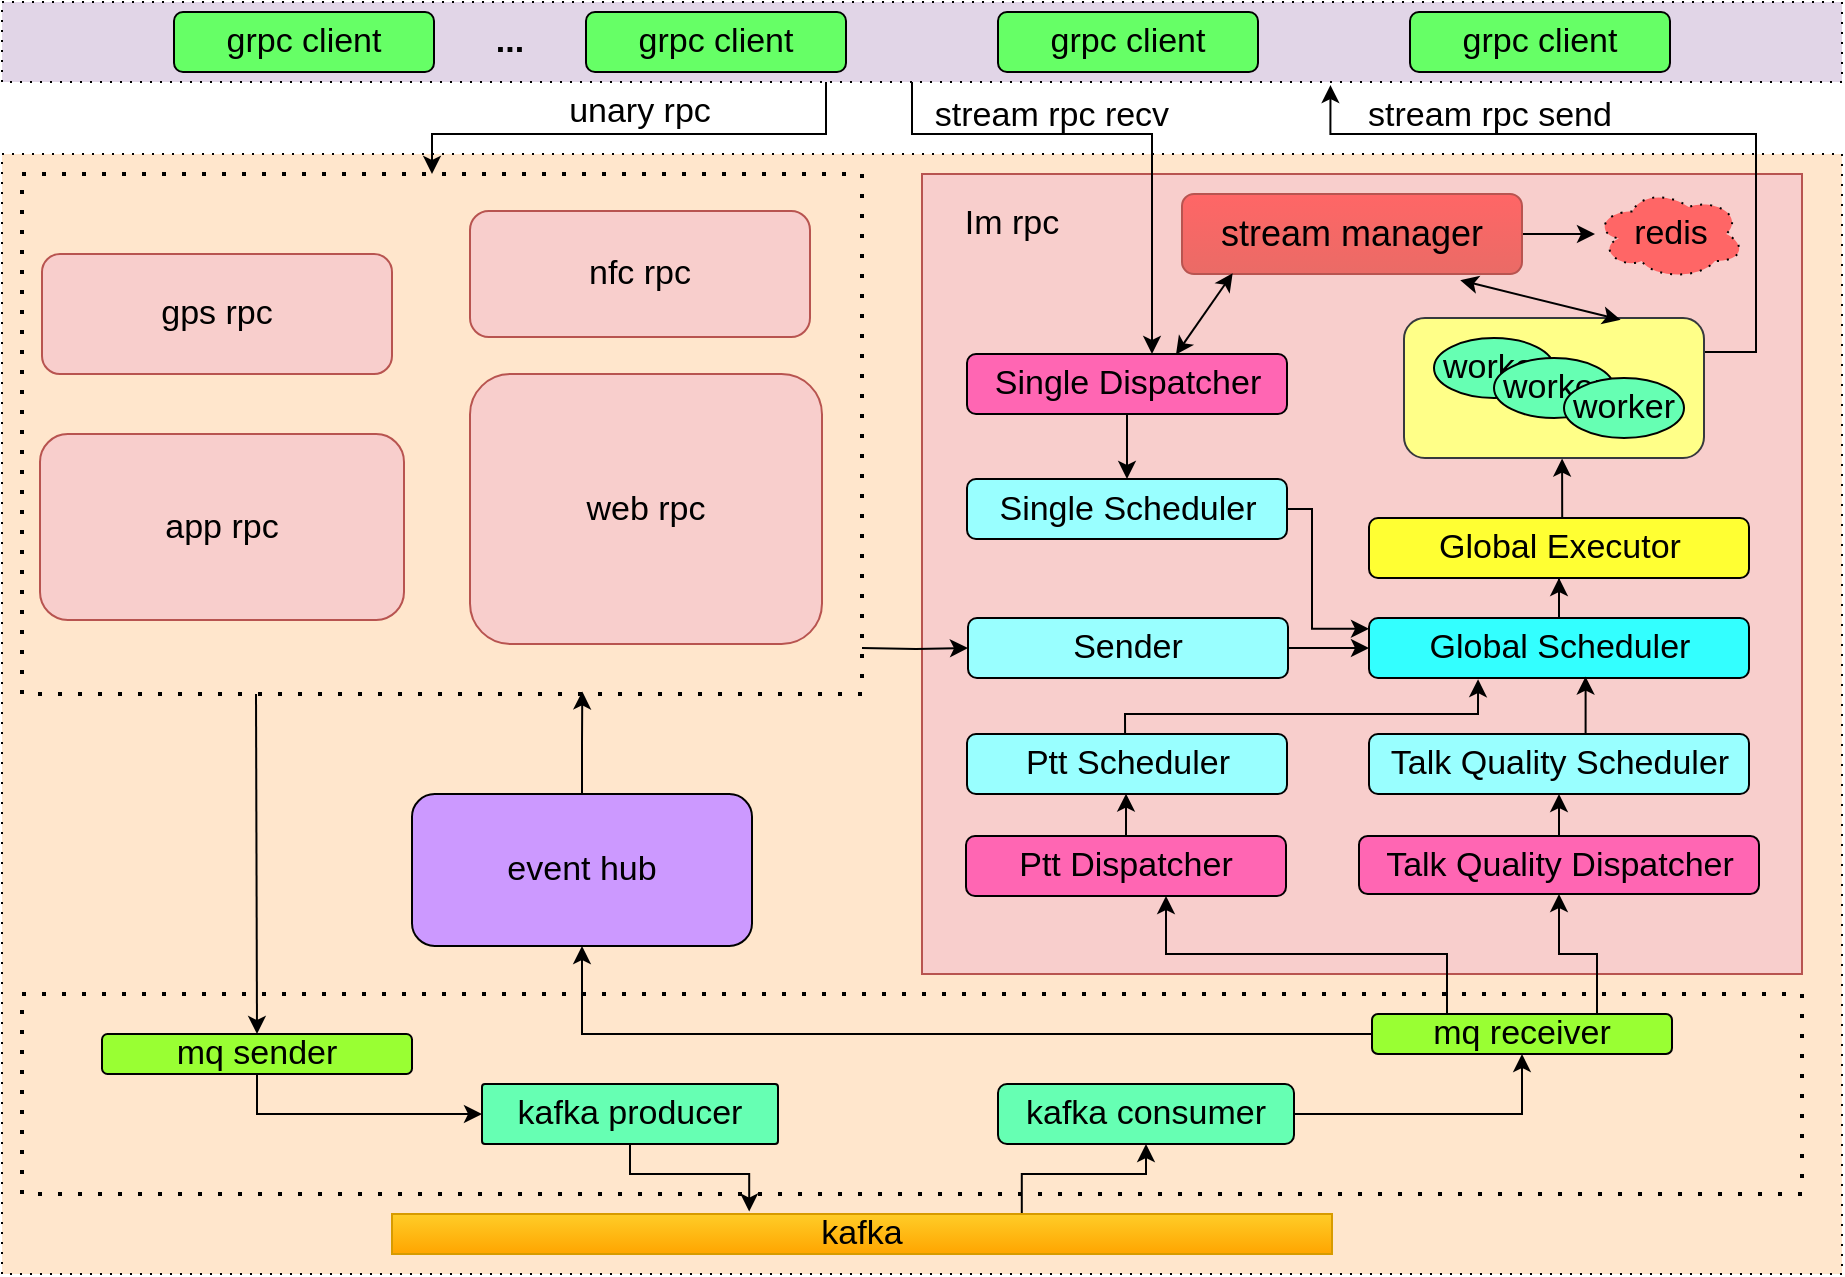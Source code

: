 <mxfile version="12.2.6" type="device" pages="1"><diagram id="rjj74uUXQs2k6wbknxOp" name="第 1 页"><mxGraphModel dx="1353" dy="673" grid="1" gridSize="10" guides="1" tooltips="1" connect="1" arrows="1" fold="1" page="1" pageScale="1" pageWidth="2000" pageHeight="2000" math="0" shadow="0"><root><mxCell id="0"/><mxCell id="1" parent="0"/><mxCell id="a9hlSvvFbLnWoxTsG1kg-131" value="" style="rounded=0;whiteSpace=wrap;html=1;fontStyle=0;dashed=1;dashPattern=1 4;fillColor=#ffe6cc;strokeColor=#000000;" vertex="1" parent="1"><mxGeometry x="330" y="430" width="920" height="560" as="geometry"/></mxCell><mxCell id="a9hlSvvFbLnWoxTsG1kg-17" value="" style="rounded=0;whiteSpace=wrap;html=1;fontStyle=0;dashed=1;dashPattern=1 4;fillColor=#ffe6cc;strokeColor=#000000;strokeWidth=2;" vertex="1" parent="1"><mxGeometry x="340" y="440" width="420" height="260" as="geometry"/></mxCell><mxCell id="a9hlSvvFbLnWoxTsG1kg-78" value="&lt;span&gt;web rpc&lt;/span&gt;" style="rounded=1;whiteSpace=wrap;html=1;fillColor=#f8cecc;fontSize=17;fontStyle=0;strokeColor=#b85450;" vertex="1" parent="1"><mxGeometry x="564" y="540" width="176" height="135" as="geometry"/></mxCell><mxCell id="a9hlSvvFbLnWoxTsG1kg-67" value="" style="rounded=0;whiteSpace=wrap;html=1;fillColor=none;fontSize=17;fontStyle=0;dashed=1;dashPattern=1 4;strokeWidth=2;" vertex="1" parent="1"><mxGeometry x="340" y="850" width="890" height="100" as="geometry"/></mxCell><mxCell id="a9hlSvvFbLnWoxTsG1kg-60" value="" style="rounded=0;whiteSpace=wrap;html=1;fillColor=#f8cecc;fontSize=17;fontStyle=0;strokeColor=#b85450;" vertex="1" parent="1"><mxGeometry x="790" y="440" width="440" height="400" as="geometry"/></mxCell><mxCell id="a9hlSvvFbLnWoxTsG1kg-123" style="edgeStyle=orthogonalEdgeStyle;rounded=0;orthogonalLoop=1;jettySize=auto;html=1;fontSize=17;" edge="1" parent="1" source="a9hlSvvFbLnWoxTsG1kg-13"><mxGeometry relative="1" as="geometry"><mxPoint x="742" y="410" as="sourcePoint"/><mxPoint x="545" y="440" as="targetPoint"/><Array as="points"><mxPoint x="742" y="420"/><mxPoint x="545" y="420"/></Array></mxGeometry></mxCell><mxCell id="a9hlSvvFbLnWoxTsG1kg-13" value="" style="rounded=0;whiteSpace=wrap;html=1;fontStyle=0;dashed=1;dashPattern=1 4;fillColor=#e1d5e7;strokeColor=#000000;" vertex="1" parent="1"><mxGeometry x="330" y="354" width="920" height="40" as="geometry"/></mxCell><mxCell id="a9hlSvvFbLnWoxTsG1kg-112" style="edgeStyle=orthogonalEdgeStyle;rounded=0;orthogonalLoop=1;jettySize=auto;html=1;entryX=0.5;entryY=0;entryDx=0;entryDy=0;fontSize=17;fontStyle=0;" edge="1" parent="1" target="a9hlSvvFbLnWoxTsG1kg-73"><mxGeometry relative="1" as="geometry"><mxPoint x="457" y="700" as="sourcePoint"/></mxGeometry></mxCell><mxCell id="a9hlSvvFbLnWoxTsG1kg-118" style="edgeStyle=orthogonalEdgeStyle;rounded=0;orthogonalLoop=1;jettySize=auto;html=1;entryX=0;entryY=0.5;entryDx=0;entryDy=0;fontSize=17;" edge="1" parent="1" target="a9hlSvvFbLnWoxTsG1kg-114"><mxGeometry relative="1" as="geometry"><mxPoint x="760" y="677" as="sourcePoint"/></mxGeometry></mxCell><mxCell id="a9hlSvvFbLnWoxTsG1kg-138" style="edgeStyle=orthogonalEdgeStyle;rounded=0;orthogonalLoop=1;jettySize=auto;html=1;fontSize=17;" edge="1" parent="1" source="a9hlSvvFbLnWoxTsG1kg-19" target="a9hlSvvFbLnWoxTsG1kg-137"><mxGeometry relative="1" as="geometry"/></mxCell><mxCell id="a9hlSvvFbLnWoxTsG1kg-19" value="&lt;span style=&quot;font-size: 18px ; white-space: normal&quot;&gt;stream manager&lt;/span&gt;" style="rounded=1;whiteSpace=wrap;html=1;fontStyle=0;fillColor=#FF6666;strokeColor=#b85450;gradientColor=#ea6b66;" vertex="1" parent="1"><mxGeometry x="920" y="450" width="170" height="40" as="geometry"/></mxCell><mxCell id="a9hlSvvFbLnWoxTsG1kg-33" style="edgeStyle=orthogonalEdgeStyle;rounded=0;orthogonalLoop=1;jettySize=auto;html=1;exitX=0.5;exitY=0;exitDx=0;exitDy=0;fontStyle=0" edge="1" parent="1" source="a9hlSvvFbLnWoxTsG1kg-23" target="a9hlSvvFbLnWoxTsG1kg-29"><mxGeometry relative="1" as="geometry"/></mxCell><mxCell id="a9hlSvvFbLnWoxTsG1kg-23" value="&lt;font style=&quot;font-size: 17px&quot;&gt;Global Scheduler&lt;/font&gt;" style="rounded=1;whiteSpace=wrap;html=1;fontStyle=0;fillColor=#33FFFF;" vertex="1" parent="1"><mxGeometry x="1013.5" y="662" width="190" height="30" as="geometry"/></mxCell><mxCell id="a9hlSvvFbLnWoxTsG1kg-26" style="edgeStyle=orthogonalEdgeStyle;rounded=0;orthogonalLoop=1;jettySize=auto;html=1;fontStyle=0" edge="1" parent="1" source="a9hlSvvFbLnWoxTsG1kg-24" target="a9hlSvvFbLnWoxTsG1kg-25"><mxGeometry relative="1" as="geometry"/></mxCell><mxCell id="a9hlSvvFbLnWoxTsG1kg-24" value="&lt;span style=&quot;font-size: 17px; white-space: normal;&quot;&gt;Single Dispatcher&lt;/span&gt;" style="rounded=1;whiteSpace=wrap;html=1;fontStyle=0;fillColor=#FF66B3;" vertex="1" parent="1"><mxGeometry x="812.5" y="530" width="160" height="30" as="geometry"/></mxCell><mxCell id="a9hlSvvFbLnWoxTsG1kg-115" style="edgeStyle=orthogonalEdgeStyle;rounded=0;orthogonalLoop=1;jettySize=auto;html=1;entryX=0;entryY=0.181;entryDx=0;entryDy=0;entryPerimeter=0;fontSize=17;fontStyle=0" edge="1" parent="1" source="a9hlSvvFbLnWoxTsG1kg-25" target="a9hlSvvFbLnWoxTsG1kg-23"><mxGeometry relative="1" as="geometry"><Array as="points"><mxPoint x="985" y="608"/><mxPoint x="985" y="668"/></Array></mxGeometry></mxCell><mxCell id="a9hlSvvFbLnWoxTsG1kg-25" value="&lt;span style=&quot;font-size: 17px; white-space: normal;&quot;&gt;Single Scheduler&lt;/span&gt;" style="rounded=1;whiteSpace=wrap;html=1;fontStyle=0;fillColor=#99FFFF;" vertex="1" parent="1"><mxGeometry x="812.5" y="592.5" width="160" height="30" as="geometry"/></mxCell><mxCell id="a9hlSvvFbLnWoxTsG1kg-58" style="edgeStyle=orthogonalEdgeStyle;rounded=0;orthogonalLoop=1;jettySize=auto;html=1;exitX=0.5;exitY=0;exitDx=0;exitDy=0;entryX=0.527;entryY=1.004;entryDx=0;entryDy=0;entryPerimeter=0;fontSize=17;fontStyle=0" edge="1" parent="1" source="a9hlSvvFbLnWoxTsG1kg-29" target="a9hlSvvFbLnWoxTsG1kg-34"><mxGeometry relative="1" as="geometry"/></mxCell><mxCell id="a9hlSvvFbLnWoxTsG1kg-29" value="&lt;font style=&quot;font-size: 17px&quot;&gt;Global Executor&lt;/font&gt;" style="rounded=1;whiteSpace=wrap;html=1;fontStyle=0;fillColor=#FFFF33;" vertex="1" parent="1"><mxGeometry x="1013.5" y="612" width="190" height="30" as="geometry"/></mxCell><mxCell id="a9hlSvvFbLnWoxTsG1kg-139" style="edgeStyle=orthogonalEdgeStyle;rounded=0;orthogonalLoop=1;jettySize=auto;html=1;entryX=0.722;entryY=1.039;entryDx=0;entryDy=0;entryPerimeter=0;fontSize=17;" edge="1" parent="1" source="a9hlSvvFbLnWoxTsG1kg-34" target="a9hlSvvFbLnWoxTsG1kg-13"><mxGeometry relative="1" as="geometry"><Array as="points"><mxPoint x="1207" y="529"/><mxPoint x="1207" y="420"/><mxPoint x="994" y="420"/></Array></mxGeometry></mxCell><mxCell id="a9hlSvvFbLnWoxTsG1kg-34" value="" style="rounded=1;whiteSpace=wrap;html=1;fontSize=17;fontStyle=0;fillColor=#ffff88;strokeColor=#36393d;" vertex="1" parent="1"><mxGeometry x="1031" y="512" width="150" height="70" as="geometry"/></mxCell><mxCell id="a9hlSvvFbLnWoxTsG1kg-40" value="worker" style="ellipse;whiteSpace=wrap;html=1;fontSize=17;fillColor=#66FFB3;fontStyle=0" vertex="1" parent="1"><mxGeometry x="1046" y="522" width="60" height="30" as="geometry"/></mxCell><mxCell id="a9hlSvvFbLnWoxTsG1kg-43" value="worker" style="ellipse;whiteSpace=wrap;html=1;fontSize=17;fillColor=#66FFB3;fontStyle=0" vertex="1" parent="1"><mxGeometry x="1076" y="532" width="60" height="30" as="geometry"/></mxCell><mxCell id="a9hlSvvFbLnWoxTsG1kg-44" value="worker" style="ellipse;whiteSpace=wrap;html=1;fontSize=17;fillColor=#66FFB3;fontStyle=0" vertex="1" parent="1"><mxGeometry x="1111" y="542" width="60" height="30" as="geometry"/></mxCell><mxCell id="a9hlSvvFbLnWoxTsG1kg-46" value="" style="endArrow=classic;startArrow=classic;html=1;fontSize=17;entryX=0.739;entryY=1.028;entryDx=0;entryDy=0;exitX=0.722;exitY=0.013;exitDx=0;exitDy=0;entryPerimeter=0;exitPerimeter=0;fontStyle=0" edge="1" parent="1" source="a9hlSvvFbLnWoxTsG1kg-34"><mxGeometry width="50" height="50" relative="1" as="geometry"><mxPoint x="1043.5" y="532" as="sourcePoint"/><mxPoint x="1059.13" y="493.12" as="targetPoint"/></mxGeometry></mxCell><mxCell id="a9hlSvvFbLnWoxTsG1kg-47" value="" style="endArrow=classic;startArrow=classic;html=1;fontSize=17;entryX=0.149;entryY=0.992;entryDx=0;entryDy=0;entryPerimeter=0;exitX=0.653;exitY=0.01;exitDx=0;exitDy=0;exitPerimeter=0;fontStyle=0" edge="1" parent="1" source="a9hlSvvFbLnWoxTsG1kg-24" target="a9hlSvvFbLnWoxTsG1kg-19"><mxGeometry width="50" height="50" relative="1" as="geometry"><mxPoint x="945" y="510" as="sourcePoint"/><mxPoint x="970" y="490" as="targetPoint"/></mxGeometry></mxCell><mxCell id="a9hlSvvFbLnWoxTsG1kg-56" style="edgeStyle=orthogonalEdgeStyle;rounded=0;orthogonalLoop=1;jettySize=auto;html=1;fontSize=17;fontStyle=0;" edge="1" parent="1" source="a9hlSvvFbLnWoxTsG1kg-13" target="a9hlSvvFbLnWoxTsG1kg-24"><mxGeometry relative="1" as="geometry"><mxPoint x="785" y="410" as="sourcePoint"/><Array as="points"><mxPoint x="785" y="420"/><mxPoint x="905" y="420"/></Array></mxGeometry></mxCell><mxCell id="a9hlSvvFbLnWoxTsG1kg-48" value="grpc client" style="rounded=1;whiteSpace=wrap;html=1;fillColor=#66FF66;fontSize=17;fontStyle=0" vertex="1" parent="1"><mxGeometry x="416" y="359" width="130" height="30" as="geometry"/></mxCell><mxCell id="a9hlSvvFbLnWoxTsG1kg-52" value="&lt;div style=&quot;text-align: left&quot;&gt;&lt;span&gt;stream rpc recv&lt;/span&gt;&lt;/div&gt;" style="text;html=1;strokeColor=none;fillColor=none;align=center;verticalAlign=middle;whiteSpace=wrap;rounded=0;dashed=1;dashPattern=1 4;fontSize=17;fontStyle=0" vertex="1" parent="1"><mxGeometry x="790" y="401" width="130" height="20" as="geometry"/></mxCell><mxCell id="a9hlSvvFbLnWoxTsG1kg-93" style="edgeStyle=orthogonalEdgeStyle;rounded=0;orthogonalLoop=1;jettySize=auto;html=1;entryX=0.287;entryY=1.019;entryDx=0;entryDy=0;entryPerimeter=0;fontSize=17;exitX=0.494;exitY=0.015;exitDx=0;exitDy=0;exitPerimeter=0;fontStyle=0" edge="1" parent="1" source="a9hlSvvFbLnWoxTsG1kg-63" target="a9hlSvvFbLnWoxTsG1kg-23"><mxGeometry relative="1" as="geometry"><Array as="points"><mxPoint x="892" y="710"/><mxPoint x="1068" y="710"/></Array></mxGeometry></mxCell><mxCell id="a9hlSvvFbLnWoxTsG1kg-63" value="&lt;span style=&quot;font-size: 17px; white-space: normal;&quot;&gt;Ptt Scheduler&lt;/span&gt;" style="rounded=1;whiteSpace=wrap;html=1;fontStyle=0;fillColor=#99FFFF;" vertex="1" parent="1"><mxGeometry x="812.5" y="720" width="160" height="30" as="geometry"/></mxCell><mxCell id="a9hlSvvFbLnWoxTsG1kg-136" style="edgeStyle=orthogonalEdgeStyle;rounded=0;orthogonalLoop=1;jettySize=auto;html=1;entryX=0.5;entryY=1;entryDx=0;entryDy=0;fontSize=17;exitX=0.67;exitY=0;exitDx=0;exitDy=0;exitPerimeter=0;" edge="1" parent="1" source="a9hlSvvFbLnWoxTsG1kg-65" target="a9hlSvvFbLnWoxTsG1kg-70"><mxGeometry relative="1" as="geometry"><Array as="points"><mxPoint x="840" y="940"/><mxPoint x="902" y="940"/></Array></mxGeometry></mxCell><mxCell id="a9hlSvvFbLnWoxTsG1kg-65" value="kafka" style="rounded=0;whiteSpace=wrap;html=1;fillColor=#ffcd28;fontSize=17;fontStyle=0;strokeColor=#d79b00;gradientColor=#ffa500;" vertex="1" parent="1"><mxGeometry x="525" y="960" width="470" height="20" as="geometry"/></mxCell><mxCell id="a9hlSvvFbLnWoxTsG1kg-95" style="edgeStyle=orthogonalEdgeStyle;rounded=0;orthogonalLoop=1;jettySize=auto;html=1;entryX=0.5;entryY=1;entryDx=0;entryDy=0;fontSize=17;fontStyle=0" edge="1" parent="1" source="a9hlSvvFbLnWoxTsG1kg-70" target="a9hlSvvFbLnWoxTsG1kg-72"><mxGeometry relative="1" as="geometry"/></mxCell><mxCell id="a9hlSvvFbLnWoxTsG1kg-70" value="&lt;span style=&quot;white-space: normal&quot;&gt;kafka consumer&lt;/span&gt;" style="rounded=1;whiteSpace=wrap;html=1;fillColor=#66FFB3;fontSize=17;fontStyle=0" vertex="1" parent="1"><mxGeometry x="828" y="895" width="148" height="30" as="geometry"/></mxCell><mxCell id="a9hlSvvFbLnWoxTsG1kg-134" style="edgeStyle=orthogonalEdgeStyle;rounded=0;orthogonalLoop=1;jettySize=auto;html=1;entryX=0.38;entryY=-0.062;entryDx=0;entryDy=0;entryPerimeter=0;fontSize=17;" edge="1" parent="1" source="a9hlSvvFbLnWoxTsG1kg-71" target="a9hlSvvFbLnWoxTsG1kg-65"><mxGeometry relative="1" as="geometry"><Array as="points"><mxPoint x="644" y="940"/><mxPoint x="703" y="940"/></Array></mxGeometry></mxCell><mxCell id="a9hlSvvFbLnWoxTsG1kg-71" value="&lt;span style=&quot;white-space: normal&quot;&gt;kafka producer&lt;/span&gt;" style="rounded=1;whiteSpace=wrap;html=1;fillColor=#66FFB3;fontSize=17;arcSize=5;fontStyle=0" vertex="1" parent="1"><mxGeometry x="570" y="895" width="148" height="30" as="geometry"/></mxCell><mxCell id="a9hlSvvFbLnWoxTsG1kg-89" style="edgeStyle=orthogonalEdgeStyle;rounded=0;orthogonalLoop=1;jettySize=auto;html=1;fontSize=17;exitX=0.25;exitY=0;exitDx=0;exitDy=0;fontStyle=0" edge="1" parent="1" source="a9hlSvvFbLnWoxTsG1kg-72" target="a9hlSvvFbLnWoxTsG1kg-86"><mxGeometry relative="1" as="geometry"><Array as="points"><mxPoint x="1052" y="830"/><mxPoint x="912" y="830"/></Array></mxGeometry></mxCell><mxCell id="a9hlSvvFbLnWoxTsG1kg-90" style="edgeStyle=orthogonalEdgeStyle;rounded=0;orthogonalLoop=1;jettySize=auto;html=1;exitX=0.75;exitY=0;exitDx=0;exitDy=0;entryX=0.5;entryY=1;entryDx=0;entryDy=0;fontSize=17;fontStyle=0" edge="1" parent="1" source="a9hlSvvFbLnWoxTsG1kg-72" target="a9hlSvvFbLnWoxTsG1kg-88"><mxGeometry relative="1" as="geometry"/></mxCell><mxCell id="a9hlSvvFbLnWoxTsG1kg-117" style="edgeStyle=orthogonalEdgeStyle;rounded=0;orthogonalLoop=1;jettySize=auto;html=1;entryX=0.5;entryY=1;entryDx=0;entryDy=0;fontSize=17;fontStyle=0" edge="1" parent="1" source="a9hlSvvFbLnWoxTsG1kg-72" target="a9hlSvvFbLnWoxTsG1kg-105"><mxGeometry relative="1" as="geometry"/></mxCell><mxCell id="a9hlSvvFbLnWoxTsG1kg-72" value="mq receiver" style="rounded=1;whiteSpace=wrap;html=1;fillColor=#99FF33;fontSize=17;fontStyle=0;gradientColor=none;" vertex="1" parent="1"><mxGeometry x="1015" y="860" width="150" height="20" as="geometry"/></mxCell><mxCell id="a9hlSvvFbLnWoxTsG1kg-97" style="edgeStyle=orthogonalEdgeStyle;rounded=0;orthogonalLoop=1;jettySize=auto;html=1;entryX=0;entryY=0.5;entryDx=0;entryDy=0;fontSize=17;fontStyle=0;exitX=0.5;exitY=1;exitDx=0;exitDy=0;" edge="1" parent="1" source="a9hlSvvFbLnWoxTsG1kg-73" target="a9hlSvvFbLnWoxTsG1kg-71"><mxGeometry relative="1" as="geometry"/></mxCell><mxCell id="a9hlSvvFbLnWoxTsG1kg-73" value="mq sender" style="rounded=1;whiteSpace=wrap;html=1;fillColor=#99FF33;fontSize=17;arcSize=14;fontStyle=0;gradientColor=none;" vertex="1" parent="1"><mxGeometry x="380" y="870" width="155" height="20" as="geometry"/></mxCell><mxCell id="a9hlSvvFbLnWoxTsG1kg-75" value="&lt;span&gt;app rpc&lt;/span&gt;" style="rounded=1;whiteSpace=wrap;html=1;fillColor=#f8cecc;fontSize=17;fontStyle=0;strokeColor=#b85450;" vertex="1" parent="1"><mxGeometry x="349" y="570" width="182" height="93" as="geometry"/></mxCell><mxCell id="a9hlSvvFbLnWoxTsG1kg-94" style="edgeStyle=orthogonalEdgeStyle;rounded=0;orthogonalLoop=1;jettySize=auto;html=1;entryX=0.497;entryY=0.994;entryDx=0;entryDy=0;entryPerimeter=0;fontSize=17;fontStyle=0" edge="1" parent="1" source="a9hlSvvFbLnWoxTsG1kg-86" target="a9hlSvvFbLnWoxTsG1kg-63"><mxGeometry relative="1" as="geometry"/></mxCell><mxCell id="a9hlSvvFbLnWoxTsG1kg-86" value="&lt;span style=&quot;font-size: 17px; white-space: normal;&quot;&gt;Ptt Dispatcher&lt;/span&gt;" style="rounded=1;whiteSpace=wrap;html=1;fontStyle=0;fillColor=#FF66B3;" vertex="1" parent="1"><mxGeometry x="812" y="771" width="160" height="30" as="geometry"/></mxCell><mxCell id="a9hlSvvFbLnWoxTsG1kg-92" style="edgeStyle=orthogonalEdgeStyle;rounded=0;orthogonalLoop=1;jettySize=auto;html=1;exitX=0.5;exitY=0;exitDx=0;exitDy=0;entryX=0.57;entryY=0.977;entryDx=0;entryDy=0;entryPerimeter=0;fontSize=17;fontStyle=0" edge="1" parent="1" source="a9hlSvvFbLnWoxTsG1kg-87" target="a9hlSvvFbLnWoxTsG1kg-23"><mxGeometry relative="1" as="geometry"/></mxCell><mxCell id="a9hlSvvFbLnWoxTsG1kg-87" value="&lt;span style=&quot;font-size: 17px; white-space: normal;&quot;&gt;Talk Quality Scheduler&lt;/span&gt;" style="rounded=1;whiteSpace=wrap;html=1;fontStyle=0;fillColor=#99FFFF;" vertex="1" parent="1"><mxGeometry x="1013.5" y="720" width="190" height="30" as="geometry"/></mxCell><mxCell id="a9hlSvvFbLnWoxTsG1kg-91" style="edgeStyle=orthogonalEdgeStyle;rounded=0;orthogonalLoop=1;jettySize=auto;html=1;entryX=0.5;entryY=1;entryDx=0;entryDy=0;fontSize=17;fontStyle=0" edge="1" parent="1" source="a9hlSvvFbLnWoxTsG1kg-88" target="a9hlSvvFbLnWoxTsG1kg-87"><mxGeometry relative="1" as="geometry"/></mxCell><mxCell id="a9hlSvvFbLnWoxTsG1kg-88" value="&lt;span style=&quot;font-size: 17px;&quot;&gt;Talk Quality&lt;/span&gt;&lt;span style=&quot;font-size: 17px; white-space: normal;&quot;&gt;&amp;nbsp;Dispatcher&lt;/span&gt;" style="rounded=1;whiteSpace=wrap;html=1;fontStyle=0;fillColor=#FF66B3;" vertex="1" parent="1"><mxGeometry x="1008.5" y="771" width="200" height="29" as="geometry"/></mxCell><mxCell id="a9hlSvvFbLnWoxTsG1kg-135" style="edgeStyle=orthogonalEdgeStyle;rounded=0;orthogonalLoop=1;jettySize=auto;html=1;entryX=0.667;entryY=0.995;entryDx=0;entryDy=0;entryPerimeter=0;fontSize=17;" edge="1" parent="1" source="a9hlSvvFbLnWoxTsG1kg-105" target="a9hlSvvFbLnWoxTsG1kg-17"><mxGeometry relative="1" as="geometry"/></mxCell><mxCell id="a9hlSvvFbLnWoxTsG1kg-105" value="event hub" style="rounded=1;whiteSpace=wrap;html=1;fillColor=#CC99FF;fontSize=17;fontStyle=0" vertex="1" parent="1"><mxGeometry x="535" y="750" width="170" height="76" as="geometry"/></mxCell><mxCell id="a9hlSvvFbLnWoxTsG1kg-116" style="edgeStyle=orthogonalEdgeStyle;rounded=0;orthogonalLoop=1;jettySize=auto;html=1;entryX=0;entryY=0.5;entryDx=0;entryDy=0;fontSize=17;fontStyle=0" edge="1" parent="1" source="a9hlSvvFbLnWoxTsG1kg-114" target="a9hlSvvFbLnWoxTsG1kg-23"><mxGeometry relative="1" as="geometry"/></mxCell><mxCell id="a9hlSvvFbLnWoxTsG1kg-114" value="&lt;span style=&quot;font-size: 17px; white-space: normal;&quot;&gt;Sender&lt;/span&gt;" style="rounded=1;whiteSpace=wrap;html=1;fontStyle=0;fillColor=#99FFFF;" vertex="1" parent="1"><mxGeometry x="813" y="662" width="160" height="30" as="geometry"/></mxCell><mxCell id="a9hlSvvFbLnWoxTsG1kg-119" value="nfc rpc" style="rounded=1;whiteSpace=wrap;html=1;fillColor=#f8cecc;fontSize=17;strokeColor=#b85450;" vertex="1" parent="1"><mxGeometry x="564" y="458.5" width="170" height="63" as="geometry"/></mxCell><mxCell id="a9hlSvvFbLnWoxTsG1kg-120" value="&lt;span&gt;gps rpc&lt;/span&gt;" style="rounded=1;whiteSpace=wrap;html=1;fillColor=#f8cecc;fontSize=17;fontStyle=0;strokeColor=#b85450;" vertex="1" parent="1"><mxGeometry x="350" y="480" width="175" height="60" as="geometry"/></mxCell><mxCell id="a9hlSvvFbLnWoxTsG1kg-121" value="Im rpc" style="text;html=1;strokeColor=none;fillColor=none;align=center;verticalAlign=middle;whiteSpace=wrap;rounded=0;fontSize=17;" vertex="1" parent="1"><mxGeometry x="800" y="450" width="70" height="30" as="geometry"/></mxCell><mxCell id="a9hlSvvFbLnWoxTsG1kg-126" value="unary rpc" style="text;html=1;strokeColor=none;fillColor=none;align=center;verticalAlign=middle;whiteSpace=wrap;rounded=0;fontSize=17;" vertex="1" parent="1"><mxGeometry x="604" y="398.5" width="90" height="20" as="geometry"/></mxCell><mxCell id="a9hlSvvFbLnWoxTsG1kg-127" value="grpc client" style="rounded=1;whiteSpace=wrap;html=1;fillColor=#66FF66;fontSize=17;fontStyle=0" vertex="1" parent="1"><mxGeometry x="622" y="359" width="130" height="30" as="geometry"/></mxCell><mxCell id="a9hlSvvFbLnWoxTsG1kg-128" value="grpc client" style="rounded=1;whiteSpace=wrap;html=1;fillColor=#66FF66;fontSize=17;fontStyle=0" vertex="1" parent="1"><mxGeometry x="828" y="359" width="130" height="30" as="geometry"/></mxCell><mxCell id="a9hlSvvFbLnWoxTsG1kg-129" value="grpc client" style="rounded=1;whiteSpace=wrap;html=1;fillColor=#66FF66;fontSize=17;fontStyle=0" vertex="1" parent="1"><mxGeometry x="1034" y="359" width="130" height="30" as="geometry"/></mxCell><mxCell id="a9hlSvvFbLnWoxTsG1kg-130" value="&lt;b&gt;...&lt;/b&gt;" style="text;html=1;strokeColor=none;fillColor=none;align=center;verticalAlign=middle;whiteSpace=wrap;rounded=0;fontSize=17;" vertex="1" parent="1"><mxGeometry x="564" y="364" width="40" height="20" as="geometry"/></mxCell><mxCell id="a9hlSvvFbLnWoxTsG1kg-133" value="&lt;div style=&quot;text-align: left&quot;&gt;&lt;span&gt;stream rpc send&lt;/span&gt;&lt;/div&gt;" style="text;html=1;strokeColor=none;fillColor=none;align=center;verticalAlign=middle;whiteSpace=wrap;rounded=0;dashed=1;dashPattern=1 4;fontSize=17;fontStyle=0" vertex="1" parent="1"><mxGeometry x="1008.5" y="404.5" width="130" height="13" as="geometry"/></mxCell><mxCell id="a9hlSvvFbLnWoxTsG1kg-137" value="redis" style="ellipse;shape=cloud;whiteSpace=wrap;html=1;dashed=1;dashPattern=1 4;strokeColor=#000000;strokeWidth=1;fillColor=#FF6666;gradientColor=none;fontSize=17;" vertex="1" parent="1"><mxGeometry x="1126.5" y="447.5" width="75" height="45" as="geometry"/></mxCell></root></mxGraphModel></diagram></mxfile>